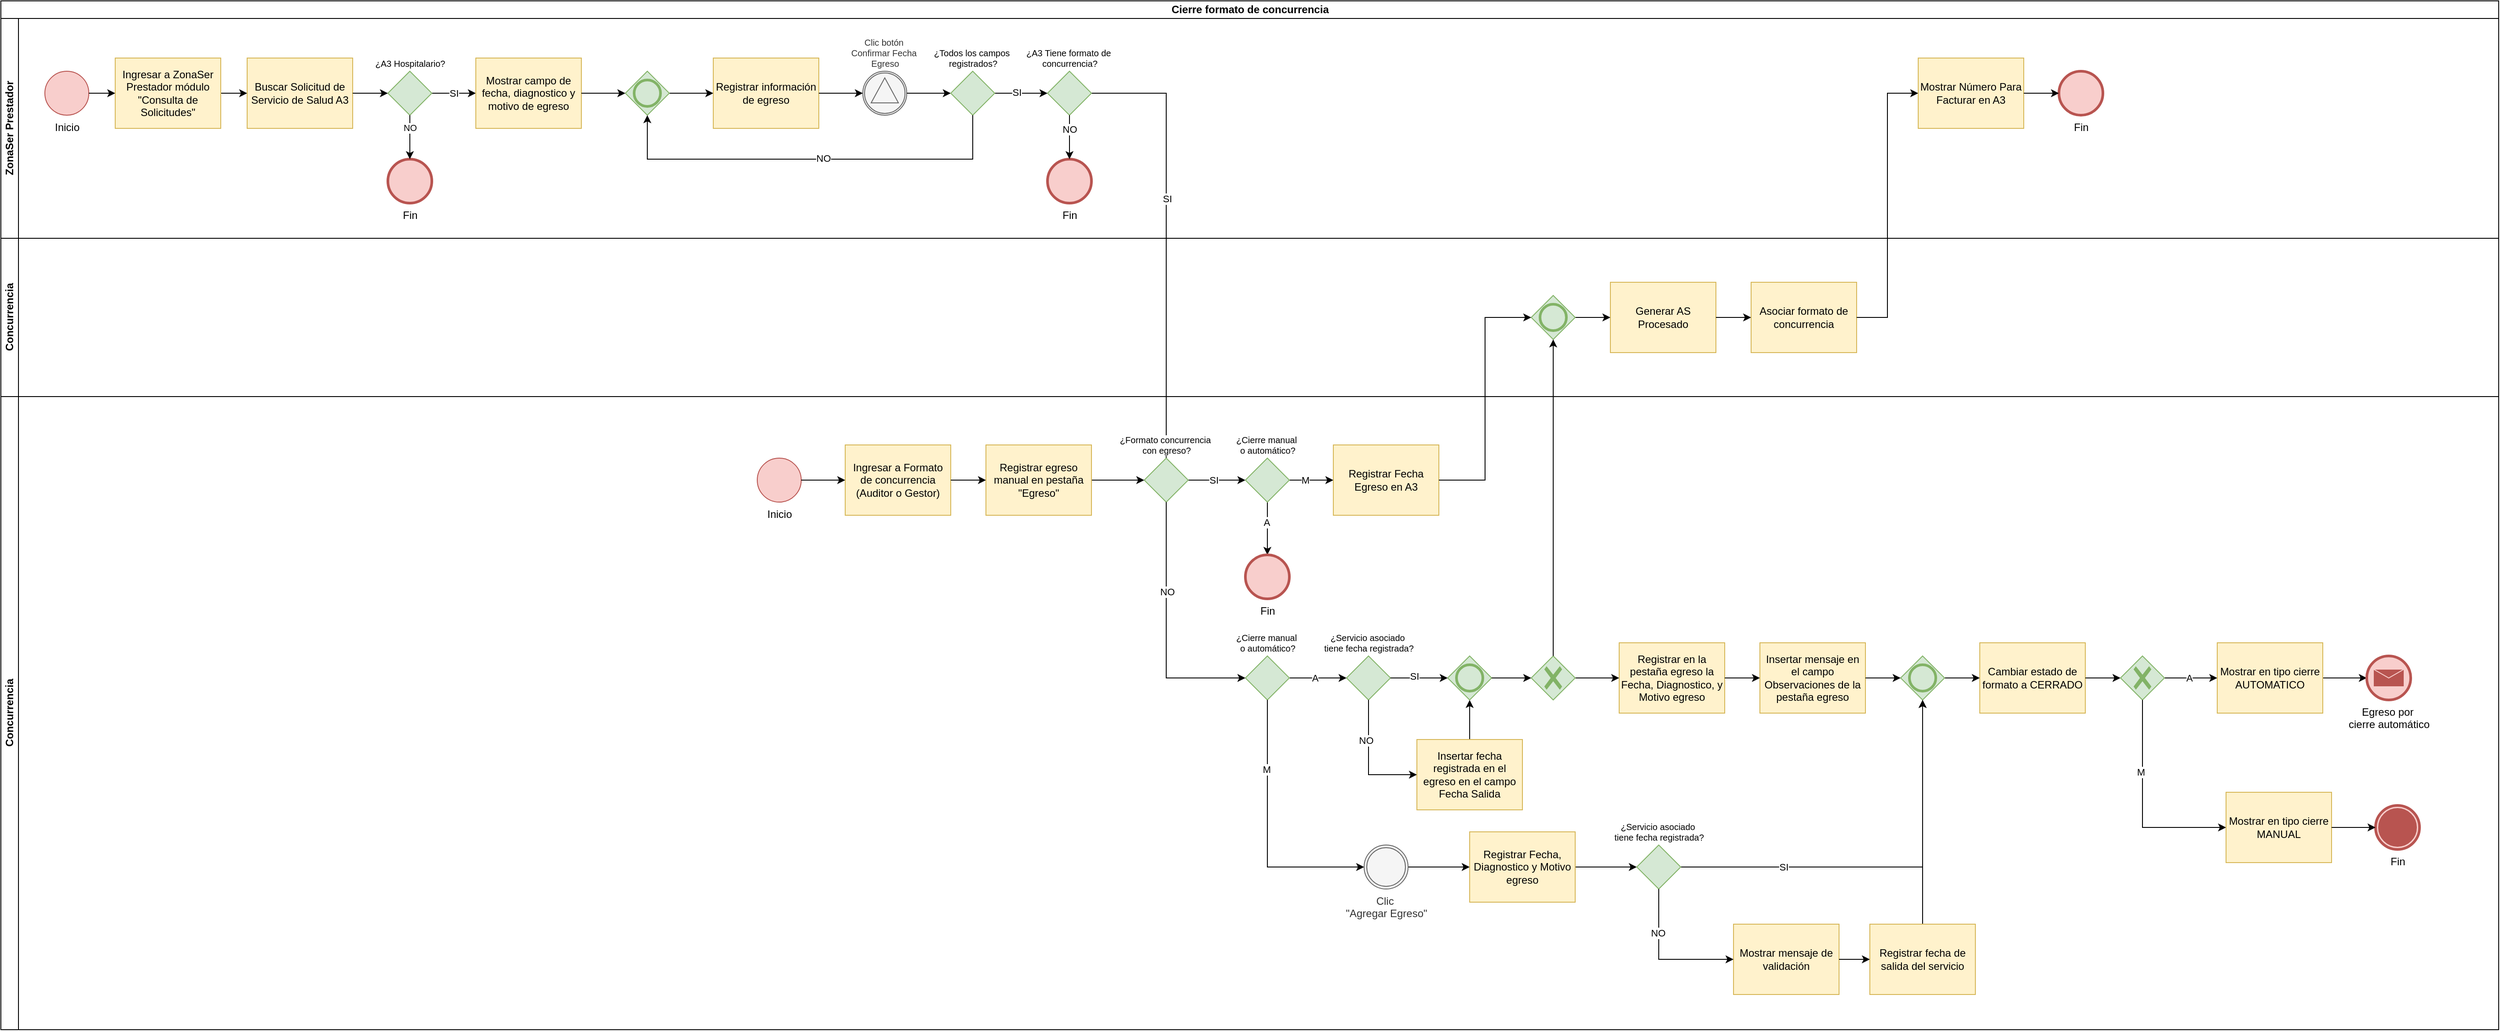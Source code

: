 <mxfile version="26.1.0">
  <diagram name="Página-1" id="ptAYf3jcV3ZSNVXvtiK4">
    <mxGraphModel dx="1674" dy="746" grid="1" gridSize="10" guides="1" tooltips="1" connect="1" arrows="1" fold="1" page="1" pageScale="1" pageWidth="2910" pageHeight="1030" math="0" shadow="0">
      <root>
        <mxCell id="0" />
        <mxCell id="1" parent="0" />
        <mxCell id="d49fMDWEcjazd6GvnsSK-1" value="Cierre formato de concurrencia" style="swimlane;childLayout=stackLayout;resizeParent=1;resizeParentMax=0;horizontal=1;startSize=20;horizontalStack=0;html=1;" parent="1" vertex="1">
          <mxGeometry x="40" y="20" width="2840" height="1170" as="geometry" />
        </mxCell>
        <mxCell id="d49fMDWEcjazd6GvnsSK-30" style="edgeStyle=orthogonalEdgeStyle;rounded=0;orthogonalLoop=1;jettySize=auto;html=1;" parent="d49fMDWEcjazd6GvnsSK-1" source="d49fMDWEcjazd6GvnsSK-25" target="eIDD2qYjzkZ-Xh7ebVP3-45" edge="1">
          <mxGeometry relative="1" as="geometry">
            <mxPoint x="1325" y="340" as="targetPoint" />
          </mxGeometry>
        </mxCell>
        <mxCell id="d49fMDWEcjazd6GvnsSK-39" value="SI" style="edgeLabel;html=1;align=center;verticalAlign=middle;resizable=0;points=[];" parent="d49fMDWEcjazd6GvnsSK-30" vertex="1" connectable="0">
          <mxGeometry x="-0.18" y="1" relative="1" as="geometry">
            <mxPoint as="offset" />
          </mxGeometry>
        </mxCell>
        <mxCell id="d49fMDWEcjazd6GvnsSK-2" value="ZonaSer Prestador" style="swimlane;startSize=20;horizontal=0;html=1;" parent="d49fMDWEcjazd6GvnsSK-1" vertex="1">
          <mxGeometry y="20" width="2840" height="250" as="geometry" />
        </mxCell>
        <mxCell id="d49fMDWEcjazd6GvnsSK-5" value="Inicio" style="points=[[0.145,0.145,0],[0.5,0,0],[0.855,0.145,0],[1,0.5,0],[0.855,0.855,0],[0.5,1,0],[0.145,0.855,0],[0,0.5,0]];shape=mxgraph.bpmn.event;html=1;verticalLabelPosition=bottom;labelBackgroundColor=#ffffff;verticalAlign=top;align=center;perimeter=ellipsePerimeter;outlineConnect=0;aspect=fixed;outline=standard;symbol=general;fillColor=#f8cecc;strokeColor=#b85450;" parent="d49fMDWEcjazd6GvnsSK-2" vertex="1">
          <mxGeometry x="50" y="60" width="50" height="50" as="geometry" />
        </mxCell>
        <mxCell id="d49fMDWEcjazd6GvnsSK-11" value="Buscar Solicitud de Servicio de Salud A3" style="points=[[0.25,0,0],[0.5,0,0],[0.75,0,0],[1,0.25,0],[1,0.5,0],[1,0.75,0],[0.75,1,0],[0.5,1,0],[0.25,1,0],[0,0.75,0],[0,0.5,0],[0,0.25,0]];shape=mxgraph.bpmn.task2;whiteSpace=wrap;rectStyle=rounded;size=10;html=1;container=1;expand=0;collapsible=0;taskMarker=user;fillColor=#fff2cc;strokeColor=#d6b656;" parent="d49fMDWEcjazd6GvnsSK-2" vertex="1">
          <mxGeometry x="280" y="45" width="120" height="80" as="geometry" />
        </mxCell>
        <mxCell id="d49fMDWEcjazd6GvnsSK-17" value="SI" style="edgeStyle=orthogonalEdgeStyle;rounded=0;orthogonalLoop=1;jettySize=auto;html=1;" parent="d49fMDWEcjazd6GvnsSK-2" source="d49fMDWEcjazd6GvnsSK-13" target="d49fMDWEcjazd6GvnsSK-18" edge="1">
          <mxGeometry relative="1" as="geometry">
            <mxPoint x="560" y="85" as="targetPoint" />
          </mxGeometry>
        </mxCell>
        <mxCell id="d49fMDWEcjazd6GvnsSK-13" value="¿A3 Hospitalario?" style="points=[[0.25,0.25,0],[0.5,0,0],[0.75,0.25,0],[1,0.5,0],[0.75,0.75,0],[0.5,1,0],[0.25,0.75,0],[0,0.5,0]];shape=mxgraph.bpmn.gateway2;html=1;verticalLabelPosition=top;labelBackgroundColor=#ffffff;verticalAlign=bottom;align=center;perimeter=rhombusPerimeter;outlineConnect=0;outline=none;symbol=none;fillColor=#d5e8d4;strokeColor=#82b366;labelPosition=center;fontSize=10;" parent="d49fMDWEcjazd6GvnsSK-2" vertex="1">
          <mxGeometry x="440" y="60" width="50" height="50" as="geometry" />
        </mxCell>
        <mxCell id="d49fMDWEcjazd6GvnsSK-12" style="edgeStyle=orthogonalEdgeStyle;rounded=0;orthogonalLoop=1;jettySize=auto;html=1;" parent="d49fMDWEcjazd6GvnsSK-2" source="d49fMDWEcjazd6GvnsSK-11" target="d49fMDWEcjazd6GvnsSK-13" edge="1">
          <mxGeometry relative="1" as="geometry">
            <mxPoint x="440" y="85" as="targetPoint" />
          </mxGeometry>
        </mxCell>
        <mxCell id="d49fMDWEcjazd6GvnsSK-15" value="Fin" style="points=[[0.145,0.145,0],[0.5,0,0],[0.855,0.145,0],[1,0.5,0],[0.855,0.855,0],[0.5,1,0],[0.145,0.855,0],[0,0.5,0]];shape=mxgraph.bpmn.event;html=1;verticalLabelPosition=bottom;labelBackgroundColor=#ffffff;verticalAlign=top;align=center;perimeter=ellipsePerimeter;outlineConnect=0;aspect=fixed;outline=end;symbol=terminate2;fillColor=#f8cecc;strokeColor=#b85450;" parent="d49fMDWEcjazd6GvnsSK-2" vertex="1">
          <mxGeometry x="440" y="160" width="50" height="50" as="geometry" />
        </mxCell>
        <mxCell id="d49fMDWEcjazd6GvnsSK-14" style="edgeStyle=orthogonalEdgeStyle;rounded=0;orthogonalLoop=1;jettySize=auto;html=1;" parent="d49fMDWEcjazd6GvnsSK-2" source="d49fMDWEcjazd6GvnsSK-13" target="d49fMDWEcjazd6GvnsSK-15" edge="1">
          <mxGeometry relative="1" as="geometry">
            <mxPoint x="465" y="170" as="targetPoint" />
          </mxGeometry>
        </mxCell>
        <mxCell id="d49fMDWEcjazd6GvnsSK-16" value="NO" style="edgeLabel;html=1;align=center;verticalAlign=middle;resizable=0;points=[];fontSize=10;" parent="d49fMDWEcjazd6GvnsSK-14" vertex="1" connectable="0">
          <mxGeometry x="-0.462" relative="1" as="geometry">
            <mxPoint as="offset" />
          </mxGeometry>
        </mxCell>
        <mxCell id="d49fMDWEcjazd6GvnsSK-18" value="Mostrar campo de fecha, diagnostico y motivo de egreso" style="points=[[0.25,0,0],[0.5,0,0],[0.75,0,0],[1,0.25,0],[1,0.5,0],[1,0.75,0],[0.75,1,0],[0.5,1,0],[0.25,1,0],[0,0.75,0],[0,0.5,0],[0,0.25,0]];shape=mxgraph.bpmn.task2;whiteSpace=wrap;rectStyle=rounded;size=10;html=1;container=1;expand=0;collapsible=0;taskMarker=script;fillColor=#fff2cc;strokeColor=#d6b656;" parent="d49fMDWEcjazd6GvnsSK-2" vertex="1">
          <mxGeometry x="540" y="45" width="120" height="80" as="geometry" />
        </mxCell>
        <mxCell id="d49fMDWEcjazd6GvnsSK-20" value="Registrar información de egreso" style="points=[[0.25,0,0],[0.5,0,0],[0.75,0,0],[1,0.25,0],[1,0.5,0],[1,0.75,0],[0.75,1,0],[0.5,1,0],[0.25,1,0],[0,0.75,0],[0,0.5,0],[0,0.25,0]];shape=mxgraph.bpmn.task2;whiteSpace=wrap;rectStyle=rounded;size=10;html=1;container=1;expand=0;collapsible=0;taskMarker=user;fillColor=#fff2cc;strokeColor=#d6b656;" parent="d49fMDWEcjazd6GvnsSK-2" vertex="1">
          <mxGeometry x="810" y="45" width="120" height="80" as="geometry" />
        </mxCell>
        <mxCell id="d49fMDWEcjazd6GvnsSK-22" value="Clic botón&amp;nbsp;&lt;div&gt;Confirmar Fecha&amp;nbsp;&lt;/div&gt;&lt;div&gt;Egreso&lt;/div&gt;" style="points=[[0.145,0.145,0],[0.5,0,0],[0.855,0.145,0],[1,0.5,0],[0.855,0.855,0],[0.5,1,0],[0.145,0.855,0],[0,0.5,0]];shape=mxgraph.bpmn.event;html=1;verticalLabelPosition=top;labelBackgroundColor=#ffffff;verticalAlign=bottom;align=center;perimeter=ellipsePerimeter;outlineConnect=0;aspect=fixed;outline=catching;symbol=signal;fillColor=#f5f5f5;strokeColor=#666666;fontSize=10;labelPosition=center;fontColor=#333333;" parent="d49fMDWEcjazd6GvnsSK-2" vertex="1">
          <mxGeometry x="980" y="60" width="50" height="50" as="geometry" />
        </mxCell>
        <mxCell id="d49fMDWEcjazd6GvnsSK-21" style="edgeStyle=orthogonalEdgeStyle;rounded=0;orthogonalLoop=1;jettySize=auto;html=1;" parent="d49fMDWEcjazd6GvnsSK-2" source="d49fMDWEcjazd6GvnsSK-20" target="d49fMDWEcjazd6GvnsSK-22" edge="1">
          <mxGeometry relative="1" as="geometry">
            <mxPoint x="990" y="85" as="targetPoint" />
          </mxGeometry>
        </mxCell>
        <mxCell id="d49fMDWEcjazd6GvnsSK-25" value="¿A3 Tiene formato de&amp;nbsp;&lt;div&gt;concurrencia?&lt;/div&gt;" style="points=[[0.25,0.25,0],[0.5,0,0],[0.75,0.25,0],[1,0.5,0],[0.75,0.75,0],[0.5,1,0],[0.25,0.75,0],[0,0.5,0]];shape=mxgraph.bpmn.gateway2;html=1;verticalLabelPosition=top;labelBackgroundColor=#ffffff;verticalAlign=bottom;align=center;perimeter=rhombusPerimeter;outlineConnect=0;outline=none;symbol=none;fillColor=#d5e8d4;strokeColor=#82b366;fontSize=10;labelPosition=center;" parent="d49fMDWEcjazd6GvnsSK-2" vertex="1">
          <mxGeometry x="1190" y="60" width="50" height="50" as="geometry" />
        </mxCell>
        <mxCell id="d49fMDWEcjazd6GvnsSK-24" style="edgeStyle=orthogonalEdgeStyle;rounded=0;orthogonalLoop=1;jettySize=auto;html=1;" parent="d49fMDWEcjazd6GvnsSK-2" source="d49fMDWEcjazd6GvnsSK-22" target="d49fMDWEcjazd6GvnsSK-31" edge="1">
          <mxGeometry relative="1" as="geometry">
            <mxPoint x="1080" y="85" as="targetPoint" />
          </mxGeometry>
        </mxCell>
        <mxCell id="d49fMDWEcjazd6GvnsSK-28" value="Fin" style="points=[[0.145,0.145,0],[0.5,0,0],[0.855,0.145,0],[1,0.5,0],[0.855,0.855,0],[0.5,1,0],[0.145,0.855,0],[0,0.5,0]];shape=mxgraph.bpmn.event;html=1;verticalLabelPosition=bottom;labelBackgroundColor=#ffffff;verticalAlign=top;align=center;perimeter=ellipsePerimeter;outlineConnect=0;aspect=fixed;outline=end;symbol=terminate2;fillColor=#f8cecc;strokeColor=#b85450;" parent="d49fMDWEcjazd6GvnsSK-2" vertex="1">
          <mxGeometry x="1190" y="160.0" width="50" height="50" as="geometry" />
        </mxCell>
        <mxCell id="d49fMDWEcjazd6GvnsSK-27" style="edgeStyle=orthogonalEdgeStyle;rounded=0;orthogonalLoop=1;jettySize=auto;html=1;" parent="d49fMDWEcjazd6GvnsSK-2" source="d49fMDWEcjazd6GvnsSK-25" target="d49fMDWEcjazd6GvnsSK-28" edge="1">
          <mxGeometry relative="1" as="geometry">
            <mxPoint x="1265" y="170.0" as="targetPoint" />
          </mxGeometry>
        </mxCell>
        <mxCell id="d49fMDWEcjazd6GvnsSK-29" value="NO" style="edgeLabel;html=1;align=center;verticalAlign=middle;resizable=0;points=[];" parent="d49fMDWEcjazd6GvnsSK-27" vertex="1" connectable="0">
          <mxGeometry x="-0.377" relative="1" as="geometry">
            <mxPoint as="offset" />
          </mxGeometry>
        </mxCell>
        <mxCell id="d49fMDWEcjazd6GvnsSK-36" style="edgeStyle=orthogonalEdgeStyle;rounded=0;orthogonalLoop=1;jettySize=auto;html=1;" parent="d49fMDWEcjazd6GvnsSK-2" source="d49fMDWEcjazd6GvnsSK-31" target="d49fMDWEcjazd6GvnsSK-25" edge="1">
          <mxGeometry relative="1" as="geometry" />
        </mxCell>
        <mxCell id="d49fMDWEcjazd6GvnsSK-37" value="SI" style="edgeLabel;html=1;align=center;verticalAlign=middle;resizable=0;points=[];" parent="d49fMDWEcjazd6GvnsSK-36" vertex="1" connectable="0">
          <mxGeometry x="-0.167" y="1" relative="1" as="geometry">
            <mxPoint as="offset" />
          </mxGeometry>
        </mxCell>
        <mxCell id="d49fMDWEcjazd6GvnsSK-31" value="¿Todos los campos&amp;nbsp;&lt;div&gt;registrados?&lt;/div&gt;" style="points=[[0.25,0.25,0],[0.5,0,0],[0.75,0.25,0],[1,0.5,0],[0.75,0.75,0],[0.5,1,0],[0.25,0.75,0],[0,0.5,0]];shape=mxgraph.bpmn.gateway2;html=1;verticalLabelPosition=top;labelBackgroundColor=#ffffff;verticalAlign=bottom;align=center;perimeter=rhombusPerimeter;outlineConnect=0;outline=none;symbol=none;fillColor=#d5e8d4;strokeColor=#82b366;fontSize=10;labelPosition=center;" parent="d49fMDWEcjazd6GvnsSK-2" vertex="1">
          <mxGeometry x="1080" y="60" width="50" height="50" as="geometry" />
        </mxCell>
        <mxCell id="d49fMDWEcjazd6GvnsSK-33" style="edgeStyle=orthogonalEdgeStyle;rounded=0;orthogonalLoop=1;jettySize=auto;html=1;" parent="d49fMDWEcjazd6GvnsSK-2" source="d49fMDWEcjazd6GvnsSK-32" target="d49fMDWEcjazd6GvnsSK-20" edge="1">
          <mxGeometry relative="1" as="geometry" />
        </mxCell>
        <mxCell id="d49fMDWEcjazd6GvnsSK-32" value="" style="points=[[0.25,0.25,0],[0.5,0,0],[0.75,0.25,0],[1,0.5,0],[0.75,0.75,0],[0.5,1,0],[0.25,0.75,0],[0,0.5,0]];shape=mxgraph.bpmn.gateway2;html=1;verticalLabelPosition=bottom;labelBackgroundColor=#ffffff;verticalAlign=top;align=center;perimeter=rhombusPerimeter;outlineConnect=0;outline=end;symbol=general;fillColor=#d5e8d4;strokeColor=#82b366;" parent="d49fMDWEcjazd6GvnsSK-2" vertex="1">
          <mxGeometry x="710" y="60.0" width="50" height="50" as="geometry" />
        </mxCell>
        <mxCell id="d49fMDWEcjazd6GvnsSK-19" style="edgeStyle=orthogonalEdgeStyle;rounded=0;orthogonalLoop=1;jettySize=auto;html=1;" parent="d49fMDWEcjazd6GvnsSK-2" source="d49fMDWEcjazd6GvnsSK-18" target="d49fMDWEcjazd6GvnsSK-32" edge="1">
          <mxGeometry relative="1" as="geometry">
            <mxPoint x="710" y="140" as="targetPoint" />
          </mxGeometry>
        </mxCell>
        <mxCell id="d49fMDWEcjazd6GvnsSK-34" style="edgeStyle=orthogonalEdgeStyle;rounded=0;orthogonalLoop=1;jettySize=auto;html=1;entryX=0.5;entryY=1;entryDx=0;entryDy=0;entryPerimeter=0;" parent="d49fMDWEcjazd6GvnsSK-2" source="d49fMDWEcjazd6GvnsSK-31" target="d49fMDWEcjazd6GvnsSK-32" edge="1">
          <mxGeometry relative="1" as="geometry">
            <Array as="points">
              <mxPoint x="1105" y="160" />
              <mxPoint x="735" y="160" />
            </Array>
          </mxGeometry>
        </mxCell>
        <mxCell id="d49fMDWEcjazd6GvnsSK-35" value="NO" style="edgeLabel;html=1;align=center;verticalAlign=middle;resizable=0;points=[];" parent="d49fMDWEcjazd6GvnsSK-34" vertex="1" connectable="0">
          <mxGeometry x="-0.064" y="-1" relative="1" as="geometry">
            <mxPoint as="offset" />
          </mxGeometry>
        </mxCell>
        <mxCell id="d49fMDWEcjazd6GvnsSK-47" value="Fin" style="points=[[0.145,0.145,0],[0.5,0,0],[0.855,0.145,0],[1,0.5,0],[0.855,0.855,0],[0.5,1,0],[0.145,0.855,0],[0,0.5,0]];shape=mxgraph.bpmn.event;html=1;verticalLabelPosition=bottom;labelBackgroundColor=#ffffff;verticalAlign=top;align=center;perimeter=ellipsePerimeter;outlineConnect=0;aspect=fixed;outline=end;symbol=terminate2;fillColor=#f8cecc;strokeColor=#b85450;" parent="d49fMDWEcjazd6GvnsSK-2" vertex="1">
          <mxGeometry x="2340" y="60" width="50" height="50" as="geometry" />
        </mxCell>
        <mxCell id="d49fMDWEcjazd6GvnsSK-45" value="Mostrar Número Para Facturar en A3" style="points=[[0.25,0,0],[0.5,0,0],[0.75,0,0],[1,0.25,0],[1,0.5,0],[1,0.75,0],[0.75,1,0],[0.5,1,0],[0.25,1,0],[0,0.75,0],[0,0.5,0],[0,0.25,0]];shape=mxgraph.bpmn.task2;whiteSpace=wrap;rectStyle=rounded;size=10;html=1;container=1;expand=0;collapsible=0;taskMarker=script;fillColor=#fff2cc;strokeColor=#d6b656;" parent="d49fMDWEcjazd6GvnsSK-2" vertex="1">
          <mxGeometry x="2180" y="45.0" width="120" height="80" as="geometry" />
        </mxCell>
        <mxCell id="d49fMDWEcjazd6GvnsSK-46" style="edgeStyle=orthogonalEdgeStyle;rounded=0;orthogonalLoop=1;jettySize=auto;html=1;" parent="d49fMDWEcjazd6GvnsSK-2" source="d49fMDWEcjazd6GvnsSK-45" target="d49fMDWEcjazd6GvnsSK-47" edge="1">
          <mxGeometry relative="1" as="geometry">
            <mxPoint x="2525" y="120" as="targetPoint" />
          </mxGeometry>
        </mxCell>
        <mxCell id="d49fMDWEcjazd6GvnsSK-3" value="Concurrencia" style="swimlane;startSize=20;horizontal=0;html=1;" parent="d49fMDWEcjazd6GvnsSK-1" vertex="1">
          <mxGeometry y="270" width="2840" height="180" as="geometry" />
        </mxCell>
        <mxCell id="eIDD2qYjzkZ-Xh7ebVP3-15" value="Generar AS Procesado" style="points=[[0.25,0,0],[0.5,0,0],[0.75,0,0],[1,0.25,0],[1,0.5,0],[1,0.75,0],[0.75,1,0],[0.5,1,0],[0.25,1,0],[0,0.75,0],[0,0.5,0],[0,0.25,0]];shape=mxgraph.bpmn.task2;whiteSpace=wrap;rectStyle=rounded;size=10;html=1;container=1;expand=0;collapsible=0;taskMarker=script;fillColor=#fff2cc;strokeColor=#d6b656;" vertex="1" parent="d49fMDWEcjazd6GvnsSK-3">
          <mxGeometry x="1830" y="50" width="120" height="80" as="geometry" />
        </mxCell>
        <mxCell id="eIDD2qYjzkZ-Xh7ebVP3-90" value="Asociar formato de concurrencia" style="points=[[0.25,0,0],[0.5,0,0],[0.75,0,0],[1,0.25,0],[1,0.5,0],[1,0.75,0],[0.75,1,0],[0.5,1,0],[0.25,1,0],[0,0.75,0],[0,0.5,0],[0,0.25,0]];shape=mxgraph.bpmn.task2;whiteSpace=wrap;rectStyle=rounded;size=10;html=1;container=1;expand=0;collapsible=0;taskMarker=script;fillColor=#fff2cc;strokeColor=#d6b656;" vertex="1" parent="d49fMDWEcjazd6GvnsSK-3">
          <mxGeometry x="1990" y="50" width="120" height="80" as="geometry" />
        </mxCell>
        <mxCell id="eIDD2qYjzkZ-Xh7ebVP3-89" style="edgeStyle=orthogonalEdgeStyle;rounded=0;orthogonalLoop=1;jettySize=auto;html=1;" edge="1" parent="d49fMDWEcjazd6GvnsSK-3" source="eIDD2qYjzkZ-Xh7ebVP3-15" target="eIDD2qYjzkZ-Xh7ebVP3-90">
          <mxGeometry relative="1" as="geometry">
            <mxPoint x="2040" y="90" as="targetPoint" />
          </mxGeometry>
        </mxCell>
        <mxCell id="eIDD2qYjzkZ-Xh7ebVP3-142" style="edgeStyle=orthogonalEdgeStyle;rounded=0;orthogonalLoop=1;jettySize=auto;html=1;" edge="1" parent="d49fMDWEcjazd6GvnsSK-3" source="eIDD2qYjzkZ-Xh7ebVP3-140" target="eIDD2qYjzkZ-Xh7ebVP3-15">
          <mxGeometry relative="1" as="geometry" />
        </mxCell>
        <mxCell id="eIDD2qYjzkZ-Xh7ebVP3-140" value="" style="points=[[0.25,0.25,0],[0.5,0,0],[0.75,0.25,0],[1,0.5,0],[0.75,0.75,0],[0.5,1,0],[0.25,0.75,0],[0,0.5,0]];shape=mxgraph.bpmn.gateway2;html=1;verticalLabelPosition=bottom;labelBackgroundColor=#ffffff;verticalAlign=top;align=center;perimeter=rhombusPerimeter;outlineConnect=0;outline=end;symbol=general;fillColor=#d5e8d4;strokeColor=#82b366;" vertex="1" parent="d49fMDWEcjazd6GvnsSK-3">
          <mxGeometry x="1740" y="65" width="50" height="50" as="geometry" />
        </mxCell>
        <mxCell id="eIDD2qYjzkZ-Xh7ebVP3-42" value="Concurrencia" style="swimlane;startSize=20;horizontal=0;html=1;" vertex="1" parent="d49fMDWEcjazd6GvnsSK-1">
          <mxGeometry y="450" width="2840" height="720" as="geometry" />
        </mxCell>
        <mxCell id="eIDD2qYjzkZ-Xh7ebVP3-109" style="edgeStyle=orthogonalEdgeStyle;rounded=0;orthogonalLoop=1;jettySize=auto;html=1;" edge="1" parent="eIDD2qYjzkZ-Xh7ebVP3-42" source="eIDD2qYjzkZ-Xh7ebVP3-45" target="eIDD2qYjzkZ-Xh7ebVP3-106">
          <mxGeometry relative="1" as="geometry" />
        </mxCell>
        <mxCell id="eIDD2qYjzkZ-Xh7ebVP3-110" value="SI" style="edgeLabel;html=1;align=center;verticalAlign=middle;resizable=0;points=[];" vertex="1" connectable="0" parent="eIDD2qYjzkZ-Xh7ebVP3-109">
          <mxGeometry x="-0.108" relative="1" as="geometry">
            <mxPoint as="offset" />
          </mxGeometry>
        </mxCell>
        <mxCell id="eIDD2qYjzkZ-Xh7ebVP3-45" value="¿Formato concurrencia&amp;nbsp;&lt;div&gt;con egreso?&lt;/div&gt;" style="points=[[0.25,0.25,0],[0.5,0,0],[0.75,0.25,0],[1,0.5,0],[0.75,0.75,0],[0.5,1,0],[0.25,0.75,0],[0,0.5,0]];shape=mxgraph.bpmn.gateway2;html=1;verticalLabelPosition=top;labelBackgroundColor=#ffffff;verticalAlign=bottom;align=center;perimeter=rhombusPerimeter;outlineConnect=0;outline=none;symbol=none;fillColor=#d5e8d4;strokeColor=#82b366;fontSize=10;labelPosition=center;" vertex="1" parent="eIDD2qYjzkZ-Xh7ebVP3-42">
          <mxGeometry x="1300" y="70" width="50" height="50" as="geometry" />
        </mxCell>
        <mxCell id="eIDD2qYjzkZ-Xh7ebVP3-46" value="¿Servicio asociado&amp;nbsp;&lt;div&gt;tiene fecha registrada?&lt;/div&gt;" style="points=[[0.25,0.25,0],[0.5,0,0],[0.75,0.25,0],[1,0.5,0],[0.75,0.75,0],[0.5,1,0],[0.25,0.75,0],[0,0.5,0]];shape=mxgraph.bpmn.gateway2;html=1;verticalLabelPosition=top;labelBackgroundColor=#ffffff;verticalAlign=bottom;align=center;perimeter=rhombusPerimeter;outlineConnect=0;outline=none;symbol=none;fillColor=#d5e8d4;strokeColor=#82b366;fontSize=10;labelPosition=center;" vertex="1" parent="eIDD2qYjzkZ-Xh7ebVP3-42">
          <mxGeometry x="1530" y="295" width="50" height="50" as="geometry" />
        </mxCell>
        <mxCell id="eIDD2qYjzkZ-Xh7ebVP3-47" style="edgeStyle=orthogonalEdgeStyle;rounded=0;orthogonalLoop=1;jettySize=auto;html=1;" edge="1" parent="eIDD2qYjzkZ-Xh7ebVP3-42" source="eIDD2qYjzkZ-Xh7ebVP3-48" target="eIDD2qYjzkZ-Xh7ebVP3-51">
          <mxGeometry relative="1" as="geometry" />
        </mxCell>
        <mxCell id="eIDD2qYjzkZ-Xh7ebVP3-48" value="Insertar fecha registrada en el egreso en el campo Fecha Salida" style="points=[[0.25,0,0],[0.5,0,0],[0.75,0,0],[1,0.25,0],[1,0.5,0],[1,0.75,0],[0.75,1,0],[0.5,1,0],[0.25,1,0],[0,0.75,0],[0,0.5,0],[0,0.25,0]];shape=mxgraph.bpmn.task2;whiteSpace=wrap;rectStyle=rounded;size=10;html=1;container=1;expand=0;collapsible=0;taskMarker=script;fillColor=#fff2cc;strokeColor=#d6b656;" vertex="1" parent="eIDD2qYjzkZ-Xh7ebVP3-42">
          <mxGeometry x="1610" y="390" width="120" height="80" as="geometry" />
        </mxCell>
        <mxCell id="eIDD2qYjzkZ-Xh7ebVP3-49" style="edgeStyle=orthogonalEdgeStyle;rounded=0;orthogonalLoop=1;jettySize=auto;html=1;exitX=0.5;exitY=1;exitDx=0;exitDy=0;exitPerimeter=0;" edge="1" parent="eIDD2qYjzkZ-Xh7ebVP3-42" source="eIDD2qYjzkZ-Xh7ebVP3-46" target="eIDD2qYjzkZ-Xh7ebVP3-48">
          <mxGeometry relative="1" as="geometry">
            <mxPoint x="1440" y="410" as="targetPoint" />
            <Array as="points">
              <mxPoint x="1555" y="430" />
            </Array>
          </mxGeometry>
        </mxCell>
        <mxCell id="eIDD2qYjzkZ-Xh7ebVP3-50" value="NO" style="edgeLabel;html=1;align=center;verticalAlign=middle;resizable=0;points=[];" vertex="1" connectable="0" parent="eIDD2qYjzkZ-Xh7ebVP3-49">
          <mxGeometry x="-0.352" y="-3" relative="1" as="geometry">
            <mxPoint as="offset" />
          </mxGeometry>
        </mxCell>
        <mxCell id="eIDD2qYjzkZ-Xh7ebVP3-51" value="" style="points=[[0.25,0.25,0],[0.5,0,0],[0.75,0.25,0],[1,0.5,0],[0.75,0.75,0],[0.5,1,0],[0.25,0.75,0],[0,0.5,0]];shape=mxgraph.bpmn.gateway2;html=1;verticalLabelPosition=bottom;labelBackgroundColor=#ffffff;verticalAlign=top;align=center;perimeter=rhombusPerimeter;outlineConnect=0;outline=end;symbol=general;fillColor=#d5e8d4;strokeColor=#82b366;" vertex="1" parent="eIDD2qYjzkZ-Xh7ebVP3-42">
          <mxGeometry x="1645" y="295" width="50" height="50" as="geometry" />
        </mxCell>
        <mxCell id="eIDD2qYjzkZ-Xh7ebVP3-52" style="edgeStyle=orthogonalEdgeStyle;rounded=0;orthogonalLoop=1;jettySize=auto;html=1;" edge="1" parent="eIDD2qYjzkZ-Xh7ebVP3-42" source="eIDD2qYjzkZ-Xh7ebVP3-46" target="eIDD2qYjzkZ-Xh7ebVP3-51">
          <mxGeometry relative="1" as="geometry">
            <mxPoint x="1550" y="320" as="targetPoint" />
          </mxGeometry>
        </mxCell>
        <mxCell id="eIDD2qYjzkZ-Xh7ebVP3-53" value="SI" style="edgeLabel;html=1;align=center;verticalAlign=middle;resizable=0;points=[];" vertex="1" connectable="0" parent="eIDD2qYjzkZ-Xh7ebVP3-52">
          <mxGeometry x="-0.188" y="2" relative="1" as="geometry">
            <mxPoint as="offset" />
          </mxGeometry>
        </mxCell>
        <mxCell id="eIDD2qYjzkZ-Xh7ebVP3-54" value="Registrar en la pestaña egreso la Fecha, Diagnostico, y Motivo egreso" style="points=[[0.25,0,0],[0.5,0,0],[0.75,0,0],[1,0.25,0],[1,0.5,0],[1,0.75,0],[0.75,1,0],[0.5,1,0],[0.25,1,0],[0,0.75,0],[0,0.5,0],[0,0.25,0]];shape=mxgraph.bpmn.task2;whiteSpace=wrap;rectStyle=rounded;size=10;html=1;container=1;expand=0;collapsible=0;taskMarker=script;fillColor=#fff2cc;strokeColor=#d6b656;" vertex="1" parent="eIDD2qYjzkZ-Xh7ebVP3-42">
          <mxGeometry x="1840" y="280" width="120" height="80" as="geometry" />
        </mxCell>
        <mxCell id="eIDD2qYjzkZ-Xh7ebVP3-56" value="Insertar mensaje en el campo Observaciones de la pestaña egreso" style="points=[[0.25,0,0],[0.5,0,0],[0.75,0,0],[1,0.25,0],[1,0.5,0],[1,0.75,0],[0.75,1,0],[0.5,1,0],[0.25,1,0],[0,0.75,0],[0,0.5,0],[0,0.25,0]];shape=mxgraph.bpmn.task2;whiteSpace=wrap;rectStyle=rounded;size=10;html=1;container=1;expand=0;collapsible=0;taskMarker=script;fillColor=#fff2cc;strokeColor=#d6b656;" vertex="1" parent="eIDD2qYjzkZ-Xh7ebVP3-42">
          <mxGeometry x="2000" y="280" width="120" height="80" as="geometry" />
        </mxCell>
        <mxCell id="eIDD2qYjzkZ-Xh7ebVP3-57" style="edgeStyle=orthogonalEdgeStyle;rounded=0;orthogonalLoop=1;jettySize=auto;html=1;" edge="1" parent="eIDD2qYjzkZ-Xh7ebVP3-42" source="eIDD2qYjzkZ-Xh7ebVP3-54" target="eIDD2qYjzkZ-Xh7ebVP3-56">
          <mxGeometry relative="1" as="geometry">
            <mxPoint x="2270" y="320" as="targetPoint" />
          </mxGeometry>
        </mxCell>
        <mxCell id="eIDD2qYjzkZ-Xh7ebVP3-58" value="Cambiar estado de formato a CERRADO" style="points=[[0.25,0,0],[0.5,0,0],[0.75,0,0],[1,0.25,0],[1,0.5,0],[1,0.75,0],[0.75,1,0],[0.5,1,0],[0.25,1,0],[0,0.75,0],[0,0.5,0],[0,0.25,0]];shape=mxgraph.bpmn.task2;whiteSpace=wrap;rectStyle=rounded;size=10;html=1;container=1;expand=0;collapsible=0;taskMarker=script;fillColor=#fff2cc;strokeColor=#d6b656;" vertex="1" parent="eIDD2qYjzkZ-Xh7ebVP3-42">
          <mxGeometry x="2250" y="280" width="120" height="80" as="geometry" />
        </mxCell>
        <mxCell id="eIDD2qYjzkZ-Xh7ebVP3-60" style="edgeStyle=orthogonalEdgeStyle;rounded=0;orthogonalLoop=1;jettySize=auto;html=1;" edge="1" parent="eIDD2qYjzkZ-Xh7ebVP3-42" source="eIDD2qYjzkZ-Xh7ebVP3-61" target="eIDD2qYjzkZ-Xh7ebVP3-63">
          <mxGeometry relative="1" as="geometry" />
        </mxCell>
        <mxCell id="eIDD2qYjzkZ-Xh7ebVP3-61" value="Mostrar en tipo cierre AUTOMATICO" style="points=[[0.25,0,0],[0.5,0,0],[0.75,0,0],[1,0.25,0],[1,0.5,0],[1,0.75,0],[0.75,1,0],[0.5,1,0],[0.25,1,0],[0,0.75,0],[0,0.5,0],[0,0.25,0]];shape=mxgraph.bpmn.task2;whiteSpace=wrap;rectStyle=rounded;size=10;html=1;container=1;expand=0;collapsible=0;taskMarker=script;fillColor=#fff2cc;strokeColor=#d6b656;" vertex="1" parent="eIDD2qYjzkZ-Xh7ebVP3-42">
          <mxGeometry x="2520" y="280" width="120" height="80" as="geometry" />
        </mxCell>
        <mxCell id="eIDD2qYjzkZ-Xh7ebVP3-62" style="edgeStyle=orthogonalEdgeStyle;rounded=0;orthogonalLoop=1;jettySize=auto;html=1;" edge="1" parent="eIDD2qYjzkZ-Xh7ebVP3-42" source="eIDD2qYjzkZ-Xh7ebVP3-58" target="eIDD2qYjzkZ-Xh7ebVP3-118">
          <mxGeometry relative="1" as="geometry">
            <mxPoint x="2700" y="320" as="targetPoint" />
          </mxGeometry>
        </mxCell>
        <mxCell id="eIDD2qYjzkZ-Xh7ebVP3-63" value="Egreso por&amp;nbsp;&lt;div&gt;cierre automático&lt;/div&gt;" style="points=[[0.145,0.145,0],[0.5,0,0],[0.855,0.145,0],[1,0.5,0],[0.855,0.855,0],[0.5,1,0],[0.145,0.855,0],[0,0.5,0]];shape=mxgraph.bpmn.event;html=1;verticalLabelPosition=bottom;labelBackgroundColor=#ffffff;verticalAlign=top;align=center;perimeter=ellipsePerimeter;outlineConnect=0;aspect=fixed;outline=end;symbol=message;fillColor=#f8cecc;strokeColor=#b85450;" vertex="1" parent="eIDD2qYjzkZ-Xh7ebVP3-42">
          <mxGeometry x="2690" y="295" width="50" height="50" as="geometry" />
        </mxCell>
        <mxCell id="eIDD2qYjzkZ-Xh7ebVP3-64" value="Inicio" style="points=[[0.145,0.145,0],[0.5,0,0],[0.855,0.145,0],[1,0.5,0],[0.855,0.855,0],[0.5,1,0],[0.145,0.855,0],[0,0.5,0]];shape=mxgraph.bpmn.event;html=1;verticalLabelPosition=bottom;labelBackgroundColor=#ffffff;verticalAlign=top;align=center;perimeter=ellipsePerimeter;outlineConnect=0;aspect=fixed;outline=standard;symbol=general;fillColor=#f8cecc;strokeColor=#b85450;" vertex="1" parent="eIDD2qYjzkZ-Xh7ebVP3-42">
          <mxGeometry x="860" y="70" width="50" height="50" as="geometry" />
        </mxCell>
        <mxCell id="eIDD2qYjzkZ-Xh7ebVP3-65" value="Ingresar a Formato de concurrencia (Auditor o Gestor)" style="points=[[0.25,0,0],[0.5,0,0],[0.75,0,0],[1,0.25,0],[1,0.5,0],[1,0.75,0],[0.75,1,0],[0.5,1,0],[0.25,1,0],[0,0.75,0],[0,0.5,0],[0,0.25,0]];shape=mxgraph.bpmn.task2;whiteSpace=wrap;rectStyle=rounded;size=10;html=1;container=1;expand=0;collapsible=0;taskMarker=user;fillColor=#fff2cc;strokeColor=#d6b656;" vertex="1" parent="eIDD2qYjzkZ-Xh7ebVP3-42">
          <mxGeometry x="960" y="55" width="120" height="80" as="geometry" />
        </mxCell>
        <mxCell id="eIDD2qYjzkZ-Xh7ebVP3-66" style="edgeStyle=orthogonalEdgeStyle;rounded=0;orthogonalLoop=1;jettySize=auto;html=1;entryX=0;entryY=0.5;entryDx=0;entryDy=0;entryPerimeter=0;" edge="1" parent="eIDD2qYjzkZ-Xh7ebVP3-42" source="eIDD2qYjzkZ-Xh7ebVP3-64" target="eIDD2qYjzkZ-Xh7ebVP3-65">
          <mxGeometry relative="1" as="geometry" />
        </mxCell>
        <mxCell id="eIDD2qYjzkZ-Xh7ebVP3-67" style="edgeStyle=orthogonalEdgeStyle;rounded=0;orthogonalLoop=1;jettySize=auto;html=1;" edge="1" parent="eIDD2qYjzkZ-Xh7ebVP3-42" source="eIDD2qYjzkZ-Xh7ebVP3-68" target="eIDD2qYjzkZ-Xh7ebVP3-45">
          <mxGeometry relative="1" as="geometry" />
        </mxCell>
        <mxCell id="eIDD2qYjzkZ-Xh7ebVP3-68" value="Registrar egreso manual en pestaña &quot;Egreso&quot;" style="points=[[0.25,0,0],[0.5,0,0],[0.75,0,0],[1,0.25,0],[1,0.5,0],[1,0.75,0],[0.75,1,0],[0.5,1,0],[0.25,1,0],[0,0.75,0],[0,0.5,0],[0,0.25,0]];shape=mxgraph.bpmn.task2;whiteSpace=wrap;rectStyle=rounded;size=10;html=1;container=1;expand=0;collapsible=0;taskMarker=script;fillColor=#fff2cc;strokeColor=#d6b656;" vertex="1" parent="eIDD2qYjzkZ-Xh7ebVP3-42">
          <mxGeometry x="1120" y="55" width="120" height="80" as="geometry" />
        </mxCell>
        <mxCell id="eIDD2qYjzkZ-Xh7ebVP3-69" style="edgeStyle=orthogonalEdgeStyle;rounded=0;orthogonalLoop=1;jettySize=auto;html=1;" edge="1" parent="eIDD2qYjzkZ-Xh7ebVP3-42" source="eIDD2qYjzkZ-Xh7ebVP3-65" target="eIDD2qYjzkZ-Xh7ebVP3-68">
          <mxGeometry relative="1" as="geometry">
            <mxPoint x="1130" y="95" as="targetPoint" />
          </mxGeometry>
        </mxCell>
        <mxCell id="eIDD2qYjzkZ-Xh7ebVP3-99" style="edgeStyle=orthogonalEdgeStyle;rounded=0;orthogonalLoop=1;jettySize=auto;html=1;" edge="1" parent="eIDD2qYjzkZ-Xh7ebVP3-42" source="eIDD2qYjzkZ-Xh7ebVP3-70" target="eIDD2qYjzkZ-Xh7ebVP3-46">
          <mxGeometry relative="1" as="geometry" />
        </mxCell>
        <mxCell id="eIDD2qYjzkZ-Xh7ebVP3-100" value="A" style="edgeLabel;html=1;align=center;verticalAlign=middle;resizable=0;points=[];" vertex="1" connectable="0" parent="eIDD2qYjzkZ-Xh7ebVP3-99">
          <mxGeometry x="-0.106" relative="1" as="geometry">
            <mxPoint as="offset" />
          </mxGeometry>
        </mxCell>
        <mxCell id="eIDD2qYjzkZ-Xh7ebVP3-70" value="¿Cierre manual&amp;nbsp;&lt;div&gt;o automático&lt;span style=&quot;background-color: light-dark(rgb(255, 255, 255), rgb(18, 18, 18)); color: light-dark(rgb(0, 0, 0), rgb(255, 255, 255));&quot;&gt;?&lt;/span&gt;&lt;/div&gt;" style="points=[[0.25,0.25,0],[0.5,0,0],[0.75,0.25,0],[1,0.5,0],[0.75,0.75,0],[0.5,1,0],[0.25,0.75,0],[0,0.5,0]];shape=mxgraph.bpmn.gateway2;html=1;verticalLabelPosition=top;labelBackgroundColor=#ffffff;verticalAlign=bottom;align=center;perimeter=rhombusPerimeter;outlineConnect=0;outline=none;symbol=none;fillColor=#d5e8d4;strokeColor=#82b366;fontSize=10;labelPosition=center;" vertex="1" parent="eIDD2qYjzkZ-Xh7ebVP3-42">
          <mxGeometry x="1415" y="295" width="50" height="50" as="geometry" />
        </mxCell>
        <mxCell id="eIDD2qYjzkZ-Xh7ebVP3-71" style="edgeStyle=orthogonalEdgeStyle;rounded=0;orthogonalLoop=1;jettySize=auto;html=1;entryX=0;entryY=0.5;entryDx=0;entryDy=0;entryPerimeter=0;" edge="1" parent="eIDD2qYjzkZ-Xh7ebVP3-42" source="eIDD2qYjzkZ-Xh7ebVP3-45" target="eIDD2qYjzkZ-Xh7ebVP3-70">
          <mxGeometry relative="1" as="geometry">
            <Array as="points">
              <mxPoint x="1325" y="320" />
            </Array>
          </mxGeometry>
        </mxCell>
        <mxCell id="eIDD2qYjzkZ-Xh7ebVP3-72" value="NO" style="edgeLabel;html=1;align=center;verticalAlign=middle;resizable=0;points=[];" vertex="1" connectable="0" parent="eIDD2qYjzkZ-Xh7ebVP3-71">
          <mxGeometry x="-0.3" y="1" relative="1" as="geometry">
            <mxPoint as="offset" />
          </mxGeometry>
        </mxCell>
        <mxCell id="eIDD2qYjzkZ-Xh7ebVP3-73" value="Registrar Fecha Egreso en A3" style="points=[[0.25,0,0],[0.5,0,0],[0.75,0,0],[1,0.25,0],[1,0.5,0],[1,0.75,0],[0.75,1,0],[0.5,1,0],[0.25,1,0],[0,0.75,0],[0,0.5,0],[0,0.25,0]];shape=mxgraph.bpmn.task2;whiteSpace=wrap;rectStyle=rounded;size=10;html=1;container=1;expand=0;collapsible=0;taskMarker=script;fillColor=#fff2cc;strokeColor=#d6b656;" vertex="1" parent="eIDD2qYjzkZ-Xh7ebVP3-42">
          <mxGeometry x="1515" y="55" width="120" height="80" as="geometry" />
        </mxCell>
        <mxCell id="eIDD2qYjzkZ-Xh7ebVP3-123" style="edgeStyle=orthogonalEdgeStyle;rounded=0;orthogonalLoop=1;jettySize=auto;html=1;" edge="1" parent="eIDD2qYjzkZ-Xh7ebVP3-42" source="eIDD2qYjzkZ-Xh7ebVP3-102" target="eIDD2qYjzkZ-Xh7ebVP3-124">
          <mxGeometry relative="1" as="geometry">
            <mxPoint x="1830" y="535" as="targetPoint" />
          </mxGeometry>
        </mxCell>
        <mxCell id="eIDD2qYjzkZ-Xh7ebVP3-102" value="Registrar Fecha, Diagnostico y Motivo egreso" style="points=[[0.25,0,0],[0.5,0,0],[0.75,0,0],[1,0.25,0],[1,0.5,0],[1,0.75,0],[0.75,1,0],[0.5,1,0],[0.25,1,0],[0,0.75,0],[0,0.5,0],[0,0.25,0]];shape=mxgraph.bpmn.task2;whiteSpace=wrap;rectStyle=rounded;size=10;html=1;container=1;expand=0;collapsible=0;taskMarker=user;fillColor=#fff2cc;strokeColor=#d6b656;" vertex="1" parent="eIDD2qYjzkZ-Xh7ebVP3-42">
          <mxGeometry x="1670" y="495" width="120" height="80" as="geometry" />
        </mxCell>
        <mxCell id="eIDD2qYjzkZ-Xh7ebVP3-103" style="edgeStyle=orthogonalEdgeStyle;rounded=0;orthogonalLoop=1;jettySize=auto;html=1;entryX=0;entryY=0.5;entryDx=0;entryDy=0;entryPerimeter=0;" edge="1" parent="eIDD2qYjzkZ-Xh7ebVP3-42" source="eIDD2qYjzkZ-Xh7ebVP3-70" target="eIDD2qYjzkZ-Xh7ebVP3-105">
          <mxGeometry relative="1" as="geometry">
            <Array as="points">
              <mxPoint x="1440" y="535" />
            </Array>
          </mxGeometry>
        </mxCell>
        <mxCell id="eIDD2qYjzkZ-Xh7ebVP3-104" value="M" style="edgeLabel;html=1;align=center;verticalAlign=middle;resizable=0;points=[];" vertex="1" connectable="0" parent="eIDD2qYjzkZ-Xh7ebVP3-103">
          <mxGeometry x="-0.478" y="-1" relative="1" as="geometry">
            <mxPoint as="offset" />
          </mxGeometry>
        </mxCell>
        <mxCell id="eIDD2qYjzkZ-Xh7ebVP3-117" style="edgeStyle=orthogonalEdgeStyle;rounded=0;orthogonalLoop=1;jettySize=auto;html=1;" edge="1" parent="eIDD2qYjzkZ-Xh7ebVP3-42" source="eIDD2qYjzkZ-Xh7ebVP3-105" target="eIDD2qYjzkZ-Xh7ebVP3-102">
          <mxGeometry relative="1" as="geometry" />
        </mxCell>
        <mxCell id="eIDD2qYjzkZ-Xh7ebVP3-105" value="Clic&amp;nbsp;&lt;div&gt;&quot;Agregar Egreso&quot;&lt;/div&gt;" style="points=[[0.145,0.145,0],[0.5,0,0],[0.855,0.145,0],[1,0.5,0],[0.855,0.855,0],[0.5,1,0],[0.145,0.855,0],[0,0.5,0]];shape=mxgraph.bpmn.event;html=1;verticalLabelPosition=bottom;labelBackgroundColor=#ffffff;verticalAlign=top;align=center;perimeter=ellipsePerimeter;outlineConnect=0;aspect=fixed;outline=throwing;symbol=general;fillColor=#f5f5f5;fontColor=#333333;strokeColor=#666666;" vertex="1" parent="eIDD2qYjzkZ-Xh7ebVP3-42">
          <mxGeometry x="1550" y="510" width="50" height="50" as="geometry" />
        </mxCell>
        <mxCell id="eIDD2qYjzkZ-Xh7ebVP3-107" style="edgeStyle=orthogonalEdgeStyle;rounded=0;orthogonalLoop=1;jettySize=auto;html=1;entryX=0;entryY=0.5;entryDx=0;entryDy=0;entryPerimeter=0;" edge="1" parent="eIDD2qYjzkZ-Xh7ebVP3-42" source="eIDD2qYjzkZ-Xh7ebVP3-106" target="eIDD2qYjzkZ-Xh7ebVP3-73">
          <mxGeometry relative="1" as="geometry">
            <mxPoint x="1460" y="230" as="targetPoint" />
            <Array as="points">
              <mxPoint x="1500" y="95" />
              <mxPoint x="1500" y="95" />
            </Array>
          </mxGeometry>
        </mxCell>
        <mxCell id="eIDD2qYjzkZ-Xh7ebVP3-108" value="M" style="edgeLabel;html=1;align=center;verticalAlign=middle;resizable=0;points=[];" vertex="1" connectable="0" parent="eIDD2qYjzkZ-Xh7ebVP3-107">
          <mxGeometry x="-0.006" y="1" relative="1" as="geometry">
            <mxPoint x="-7" y="1" as="offset" />
          </mxGeometry>
        </mxCell>
        <mxCell id="eIDD2qYjzkZ-Xh7ebVP3-111" style="edgeStyle=orthogonalEdgeStyle;rounded=0;orthogonalLoop=1;jettySize=auto;html=1;" edge="1" parent="eIDD2qYjzkZ-Xh7ebVP3-42" source="eIDD2qYjzkZ-Xh7ebVP3-106" target="eIDD2qYjzkZ-Xh7ebVP3-114">
          <mxGeometry relative="1" as="geometry">
            <mxPoint x="1570" y="95" as="targetPoint" />
          </mxGeometry>
        </mxCell>
        <mxCell id="eIDD2qYjzkZ-Xh7ebVP3-113" value="A" style="edgeLabel;html=1;align=center;verticalAlign=middle;resizable=0;points=[];" vertex="1" connectable="0" parent="eIDD2qYjzkZ-Xh7ebVP3-111">
          <mxGeometry x="-0.213" y="-1" relative="1" as="geometry">
            <mxPoint y="-1" as="offset" />
          </mxGeometry>
        </mxCell>
        <mxCell id="eIDD2qYjzkZ-Xh7ebVP3-106" value="¿Cierre manual&amp;nbsp;&lt;div&gt;o automático?&lt;/div&gt;" style="points=[[0.25,0.25,0],[0.5,0,0],[0.75,0.25,0],[1,0.5,0],[0.75,0.75,0],[0.5,1,0],[0.25,0.75,0],[0,0.5,0]];shape=mxgraph.bpmn.gateway2;html=1;verticalLabelPosition=top;labelBackgroundColor=#ffffff;verticalAlign=bottom;align=center;perimeter=rhombusPerimeter;outlineConnect=0;outline=none;symbol=none;fontSize=10;fillColor=#d5e8d4;strokeColor=#82b366;labelPosition=center;" vertex="1" parent="eIDD2qYjzkZ-Xh7ebVP3-42">
          <mxGeometry x="1415" y="70" width="50" height="50" as="geometry" />
        </mxCell>
        <mxCell id="eIDD2qYjzkZ-Xh7ebVP3-114" value="Fin" style="points=[[0.145,0.145,0],[0.5,0,0],[0.855,0.145,0],[1,0.5,0],[0.855,0.855,0],[0.5,1,0],[0.145,0.855,0],[0,0.5,0]];shape=mxgraph.bpmn.event;html=1;verticalLabelPosition=bottom;labelBackgroundColor=#ffffff;verticalAlign=top;align=center;perimeter=ellipsePerimeter;outlineConnect=0;aspect=fixed;outline=end;symbol=terminate2;fillColor=#f8cecc;strokeColor=#b85450;" vertex="1" parent="eIDD2qYjzkZ-Xh7ebVP3-42">
          <mxGeometry x="1415" y="180" width="50" height="50" as="geometry" />
        </mxCell>
        <mxCell id="eIDD2qYjzkZ-Xh7ebVP3-119" style="edgeStyle=orthogonalEdgeStyle;rounded=0;orthogonalLoop=1;jettySize=auto;html=1;" edge="1" parent="eIDD2qYjzkZ-Xh7ebVP3-42" source="eIDD2qYjzkZ-Xh7ebVP3-118" target="eIDD2qYjzkZ-Xh7ebVP3-61">
          <mxGeometry relative="1" as="geometry" />
        </mxCell>
        <mxCell id="eIDD2qYjzkZ-Xh7ebVP3-120" value="A" style="edgeLabel;html=1;align=center;verticalAlign=middle;resizable=0;points=[];" vertex="1" connectable="0" parent="eIDD2qYjzkZ-Xh7ebVP3-119">
          <mxGeometry x="-0.067" relative="1" as="geometry">
            <mxPoint as="offset" />
          </mxGeometry>
        </mxCell>
        <mxCell id="eIDD2qYjzkZ-Xh7ebVP3-118" value="" style="points=[[0.25,0.25,0],[0.5,0,0],[0.75,0.25,0],[1,0.5,0],[0.75,0.75,0],[0.5,1,0],[0.25,0.75,0],[0,0.5,0]];shape=mxgraph.bpmn.gateway2;html=1;verticalLabelPosition=bottom;labelBackgroundColor=#ffffff;verticalAlign=top;align=center;perimeter=rhombusPerimeter;outlineConnect=0;outline=none;symbol=none;gwType=exclusive;fillColor=#d5e8d4;strokeColor=#82b366;" vertex="1" parent="eIDD2qYjzkZ-Xh7ebVP3-42">
          <mxGeometry x="2410" y="295" width="50" height="50" as="geometry" />
        </mxCell>
        <mxCell id="eIDD2qYjzkZ-Xh7ebVP3-122" style="edgeStyle=orthogonalEdgeStyle;rounded=0;orthogonalLoop=1;jettySize=auto;html=1;" edge="1" parent="eIDD2qYjzkZ-Xh7ebVP3-42" source="eIDD2qYjzkZ-Xh7ebVP3-121" target="eIDD2qYjzkZ-Xh7ebVP3-58">
          <mxGeometry relative="1" as="geometry" />
        </mxCell>
        <mxCell id="eIDD2qYjzkZ-Xh7ebVP3-121" value="" style="points=[[0.25,0.25,0],[0.5,0,0],[0.75,0.25,0],[1,0.5,0],[0.75,0.75,0],[0.5,1,0],[0.25,0.75,0],[0,0.5,0]];shape=mxgraph.bpmn.gateway2;html=1;verticalLabelPosition=bottom;labelBackgroundColor=#ffffff;verticalAlign=top;align=center;perimeter=rhombusPerimeter;outlineConnect=0;outline=end;symbol=general;fillColor=#d5e8d4;strokeColor=#82b366;" vertex="1" parent="eIDD2qYjzkZ-Xh7ebVP3-42">
          <mxGeometry x="2160" y="295" width="50" height="50" as="geometry" />
        </mxCell>
        <mxCell id="eIDD2qYjzkZ-Xh7ebVP3-59" style="edgeStyle=orthogonalEdgeStyle;rounded=0;orthogonalLoop=1;jettySize=auto;html=1;entryX=0;entryY=0.5;entryDx=0;entryDy=0;entryPerimeter=0;" edge="1" parent="eIDD2qYjzkZ-Xh7ebVP3-42" source="eIDD2qYjzkZ-Xh7ebVP3-56" target="eIDD2qYjzkZ-Xh7ebVP3-121">
          <mxGeometry relative="1" as="geometry">
            <mxPoint x="2420" y="320" as="targetPoint" />
          </mxGeometry>
        </mxCell>
        <mxCell id="eIDD2qYjzkZ-Xh7ebVP3-130" style="edgeStyle=orthogonalEdgeStyle;rounded=0;orthogonalLoop=1;jettySize=auto;html=1;" edge="1" parent="eIDD2qYjzkZ-Xh7ebVP3-42" source="eIDD2qYjzkZ-Xh7ebVP3-124" target="eIDD2qYjzkZ-Xh7ebVP3-121">
          <mxGeometry relative="1" as="geometry" />
        </mxCell>
        <mxCell id="eIDD2qYjzkZ-Xh7ebVP3-131" value="SI" style="edgeLabel;html=1;align=center;verticalAlign=middle;resizable=0;points=[];" vertex="1" connectable="0" parent="eIDD2qYjzkZ-Xh7ebVP3-130">
          <mxGeometry x="-0.499" relative="1" as="geometry">
            <mxPoint as="offset" />
          </mxGeometry>
        </mxCell>
        <mxCell id="eIDD2qYjzkZ-Xh7ebVP3-124" value="¿Servicio asociado&amp;nbsp;&lt;div&gt;tiene fecha registrada?&lt;/div&gt;" style="points=[[0.25,0.25,0],[0.5,0,0],[0.75,0.25,0],[1,0.5,0],[0.75,0.75,0],[0.5,1,0],[0.25,0.75,0],[0,0.5,0]];shape=mxgraph.bpmn.gateway2;html=1;verticalLabelPosition=top;labelBackgroundColor=#ffffff;verticalAlign=bottom;align=center;perimeter=rhombusPerimeter;outlineConnect=0;outline=none;symbol=none;fillColor=#d5e8d4;strokeColor=#82b366;fontSize=10;labelPosition=center;" vertex="1" parent="eIDD2qYjzkZ-Xh7ebVP3-42">
          <mxGeometry x="1860" y="510" width="50" height="50" as="geometry" />
        </mxCell>
        <mxCell id="eIDD2qYjzkZ-Xh7ebVP3-126" value="Mostrar mensaje de validación" style="points=[[0.25,0,0],[0.5,0,0],[0.75,0,0],[1,0.25,0],[1,0.5,0],[1,0.75,0],[0.75,1,0],[0.5,1,0],[0.25,1,0],[0,0.75,0],[0,0.5,0],[0,0.25,0]];shape=mxgraph.bpmn.task2;whiteSpace=wrap;rectStyle=rounded;size=10;html=1;container=1;expand=0;collapsible=0;taskMarker=send;fillColor=#fff2cc;strokeColor=#d6b656;" vertex="1" parent="eIDD2qYjzkZ-Xh7ebVP3-42">
          <mxGeometry x="1970" y="600" width="120" height="80" as="geometry" />
        </mxCell>
        <mxCell id="eIDD2qYjzkZ-Xh7ebVP3-125" style="edgeStyle=orthogonalEdgeStyle;rounded=0;orthogonalLoop=1;jettySize=auto;html=1;" edge="1" parent="eIDD2qYjzkZ-Xh7ebVP3-42" source="eIDD2qYjzkZ-Xh7ebVP3-124" target="eIDD2qYjzkZ-Xh7ebVP3-126">
          <mxGeometry relative="1" as="geometry">
            <mxPoint x="1835" y="640" as="targetPoint" />
            <Array as="points">
              <mxPoint x="1885" y="640" />
            </Array>
          </mxGeometry>
        </mxCell>
        <mxCell id="eIDD2qYjzkZ-Xh7ebVP3-127" value="NO" style="edgeLabel;html=1;align=center;verticalAlign=middle;resizable=0;points=[];" vertex="1" connectable="0" parent="eIDD2qYjzkZ-Xh7ebVP3-125">
          <mxGeometry x="-0.393" y="-1" relative="1" as="geometry">
            <mxPoint as="offset" />
          </mxGeometry>
        </mxCell>
        <mxCell id="eIDD2qYjzkZ-Xh7ebVP3-132" style="edgeStyle=orthogonalEdgeStyle;rounded=0;orthogonalLoop=1;jettySize=auto;html=1;" edge="1" parent="eIDD2qYjzkZ-Xh7ebVP3-42" source="eIDD2qYjzkZ-Xh7ebVP3-129" target="eIDD2qYjzkZ-Xh7ebVP3-121">
          <mxGeometry relative="1" as="geometry" />
        </mxCell>
        <mxCell id="eIDD2qYjzkZ-Xh7ebVP3-129" value="Registrar fecha de salida del servicio" style="points=[[0.25,0,0],[0.5,0,0],[0.75,0,0],[1,0.25,0],[1,0.5,0],[1,0.75,0],[0.75,1,0],[0.5,1,0],[0.25,1,0],[0,0.75,0],[0,0.5,0],[0,0.25,0]];shape=mxgraph.bpmn.task2;whiteSpace=wrap;rectStyle=rounded;size=10;html=1;container=1;expand=0;collapsible=0;taskMarker=user;fillColor=#fff2cc;strokeColor=#d6b656;" vertex="1" parent="eIDD2qYjzkZ-Xh7ebVP3-42">
          <mxGeometry x="2125" y="600" width="120" height="80" as="geometry" />
        </mxCell>
        <mxCell id="eIDD2qYjzkZ-Xh7ebVP3-128" style="edgeStyle=orthogonalEdgeStyle;rounded=0;orthogonalLoop=1;jettySize=auto;html=1;" edge="1" parent="eIDD2qYjzkZ-Xh7ebVP3-42" source="eIDD2qYjzkZ-Xh7ebVP3-126" target="eIDD2qYjzkZ-Xh7ebVP3-129">
          <mxGeometry relative="1" as="geometry">
            <mxPoint x="2100" y="640" as="targetPoint" />
          </mxGeometry>
        </mxCell>
        <mxCell id="eIDD2qYjzkZ-Xh7ebVP3-134" value="Mostrar en tipo cierre MANUAL" style="points=[[0.25,0,0],[0.5,0,0],[0.75,0,0],[1,0.25,0],[1,0.5,0],[1,0.75,0],[0.75,1,0],[0.5,1,0],[0.25,1,0],[0,0.75,0],[0,0.5,0],[0,0.25,0]];shape=mxgraph.bpmn.task2;whiteSpace=wrap;rectStyle=rounded;size=10;html=1;container=1;expand=0;collapsible=0;taskMarker=script;fillColor=#fff2cc;strokeColor=#d6b656;" vertex="1" parent="eIDD2qYjzkZ-Xh7ebVP3-42">
          <mxGeometry x="2530" y="450" width="120" height="80" as="geometry" />
        </mxCell>
        <mxCell id="eIDD2qYjzkZ-Xh7ebVP3-133" style="edgeStyle=orthogonalEdgeStyle;rounded=0;orthogonalLoop=1;jettySize=auto;html=1;" edge="1" parent="eIDD2qYjzkZ-Xh7ebVP3-42" source="eIDD2qYjzkZ-Xh7ebVP3-118" target="eIDD2qYjzkZ-Xh7ebVP3-134">
          <mxGeometry relative="1" as="geometry">
            <mxPoint x="2435" y="500" as="targetPoint" />
            <Array as="points">
              <mxPoint x="2435" y="490" />
            </Array>
          </mxGeometry>
        </mxCell>
        <mxCell id="eIDD2qYjzkZ-Xh7ebVP3-137" value="M" style="edgeLabel;html=1;align=center;verticalAlign=middle;resizable=0;points=[];" vertex="1" connectable="0" parent="eIDD2qYjzkZ-Xh7ebVP3-133">
          <mxGeometry x="-0.317" y="-2" relative="1" as="geometry">
            <mxPoint as="offset" />
          </mxGeometry>
        </mxCell>
        <mxCell id="eIDD2qYjzkZ-Xh7ebVP3-136" value="Fin" style="points=[[0.145,0.145,0],[0.5,0,0],[0.855,0.145,0],[1,0.5,0],[0.855,0.855,0],[0.5,1,0],[0.145,0.855,0],[0,0.5,0]];shape=mxgraph.bpmn.event;html=1;verticalLabelPosition=bottom;labelBackgroundColor=#ffffff;verticalAlign=top;align=center;perimeter=ellipsePerimeter;outlineConnect=0;aspect=fixed;outline=end;symbol=terminate;fillColor=#f8cecc;strokeColor=#b85450;" vertex="1" parent="eIDD2qYjzkZ-Xh7ebVP3-42">
          <mxGeometry x="2700" y="465" width="50" height="50" as="geometry" />
        </mxCell>
        <mxCell id="eIDD2qYjzkZ-Xh7ebVP3-135" style="edgeStyle=orthogonalEdgeStyle;rounded=0;orthogonalLoop=1;jettySize=auto;html=1;" edge="1" parent="eIDD2qYjzkZ-Xh7ebVP3-42" source="eIDD2qYjzkZ-Xh7ebVP3-134" target="eIDD2qYjzkZ-Xh7ebVP3-136">
          <mxGeometry relative="1" as="geometry">
            <mxPoint x="2700" y="490" as="targetPoint" />
          </mxGeometry>
        </mxCell>
        <mxCell id="eIDD2qYjzkZ-Xh7ebVP3-139" style="edgeStyle=orthogonalEdgeStyle;rounded=0;orthogonalLoop=1;jettySize=auto;html=1;" edge="1" parent="eIDD2qYjzkZ-Xh7ebVP3-42" source="eIDD2qYjzkZ-Xh7ebVP3-138" target="eIDD2qYjzkZ-Xh7ebVP3-54">
          <mxGeometry relative="1" as="geometry" />
        </mxCell>
        <mxCell id="eIDD2qYjzkZ-Xh7ebVP3-138" value="" style="points=[[0.25,0.25,0],[0.5,0,0],[0.75,0.25,0],[1,0.5,0],[0.75,0.75,0],[0.5,1,0],[0.25,0.75,0],[0,0.5,0]];shape=mxgraph.bpmn.gateway2;html=1;verticalLabelPosition=bottom;labelBackgroundColor=#ffffff;verticalAlign=top;align=center;perimeter=rhombusPerimeter;outlineConnect=0;outline=none;symbol=none;gwType=exclusive;fillColor=#d5e8d4;strokeColor=#82b366;" vertex="1" parent="eIDD2qYjzkZ-Xh7ebVP3-42">
          <mxGeometry x="1740" y="295" width="50" height="50" as="geometry" />
        </mxCell>
        <mxCell id="eIDD2qYjzkZ-Xh7ebVP3-55" style="edgeStyle=orthogonalEdgeStyle;rounded=0;orthogonalLoop=1;jettySize=auto;html=1;entryX=0;entryY=0.5;entryDx=0;entryDy=0;entryPerimeter=0;" edge="1" parent="eIDD2qYjzkZ-Xh7ebVP3-42" source="eIDD2qYjzkZ-Xh7ebVP3-51" target="eIDD2qYjzkZ-Xh7ebVP3-138">
          <mxGeometry relative="1" as="geometry">
            <mxPoint x="2140" y="320" as="targetPoint" />
          </mxGeometry>
        </mxCell>
        <mxCell id="eIDD2qYjzkZ-Xh7ebVP3-115" style="edgeStyle=orthogonalEdgeStyle;rounded=0;orthogonalLoop=1;jettySize=auto;html=1;entryX=0;entryY=0.5;entryDx=0;entryDy=0;entryPerimeter=0;" edge="1" parent="d49fMDWEcjazd6GvnsSK-1" source="eIDD2qYjzkZ-Xh7ebVP3-73" target="eIDD2qYjzkZ-Xh7ebVP3-140">
          <mxGeometry relative="1" as="geometry" />
        </mxCell>
        <mxCell id="eIDD2qYjzkZ-Xh7ebVP3-116" style="edgeStyle=orthogonalEdgeStyle;rounded=0;orthogonalLoop=1;jettySize=auto;html=1;entryX=0;entryY=0.5;entryDx=0;entryDy=0;entryPerimeter=0;" edge="1" parent="d49fMDWEcjazd6GvnsSK-1" source="eIDD2qYjzkZ-Xh7ebVP3-90" target="d49fMDWEcjazd6GvnsSK-45">
          <mxGeometry relative="1" as="geometry" />
        </mxCell>
        <mxCell id="eIDD2qYjzkZ-Xh7ebVP3-141" style="edgeStyle=orthogonalEdgeStyle;rounded=0;orthogonalLoop=1;jettySize=auto;html=1;" edge="1" parent="d49fMDWEcjazd6GvnsSK-1" source="eIDD2qYjzkZ-Xh7ebVP3-138" target="eIDD2qYjzkZ-Xh7ebVP3-140">
          <mxGeometry relative="1" as="geometry" />
        </mxCell>
        <mxCell id="d49fMDWEcjazd6GvnsSK-10" style="edgeStyle=orthogonalEdgeStyle;rounded=0;orthogonalLoop=1;jettySize=auto;html=1;" parent="1" source="d49fMDWEcjazd6GvnsSK-9" target="d49fMDWEcjazd6GvnsSK-11" edge="1">
          <mxGeometry relative="1" as="geometry">
            <mxPoint x="350" y="125" as="targetPoint" />
          </mxGeometry>
        </mxCell>
        <mxCell id="d49fMDWEcjazd6GvnsSK-9" value="Ingresar a ZonaSer Prestador módulo &quot;Consulta de Solicitudes&quot;" style="points=[[0.25,0,0],[0.5,0,0],[0.75,0,0],[1,0.25,0],[1,0.5,0],[1,0.75,0],[0.75,1,0],[0.5,1,0],[0.25,1,0],[0,0.75,0],[0,0.5,0],[0,0.25,0]];shape=mxgraph.bpmn.task2;whiteSpace=wrap;rectStyle=rounded;size=10;html=1;container=1;expand=0;collapsible=0;taskMarker=user;fillColor=#fff2cc;strokeColor=#d6b656;" parent="1" vertex="1">
          <mxGeometry x="170" y="85" width="120" height="80" as="geometry" />
        </mxCell>
        <mxCell id="d49fMDWEcjazd6GvnsSK-8" style="edgeStyle=orthogonalEdgeStyle;rounded=0;orthogonalLoop=1;jettySize=auto;html=1;" parent="1" source="d49fMDWEcjazd6GvnsSK-5" target="d49fMDWEcjazd6GvnsSK-9" edge="1">
          <mxGeometry relative="1" as="geometry">
            <mxPoint x="230" y="125" as="targetPoint" />
          </mxGeometry>
        </mxCell>
      </root>
    </mxGraphModel>
  </diagram>
</mxfile>
